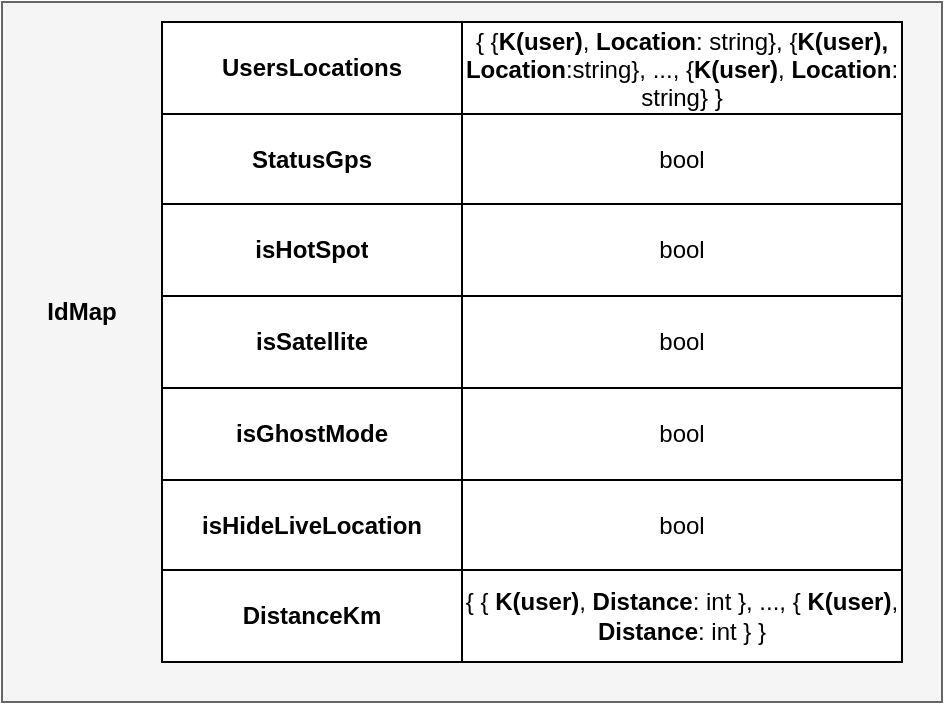 <mxfile version="22.0.8" type="github">
  <diagram name="Page-1" id="NSEVCT-KlcVan4K2TIxu">
    <mxGraphModel dx="1152" dy="481" grid="1" gridSize="10" guides="1" tooltips="1" connect="1" arrows="1" fold="1" page="1" pageScale="1" pageWidth="1169" pageHeight="827" math="0" shadow="0">
      <root>
        <mxCell id="0" />
        <mxCell id="1" parent="0" />
        <mxCell id="NczhQqMUhUctfnEddbFB-1" value="" style="rounded=0;whiteSpace=wrap;html=1;fillColor=#f5f5f5;fontColor=#333333;strokeColor=#666666;" parent="1" vertex="1">
          <mxGeometry x="310" y="110" width="470" height="350" as="geometry" />
        </mxCell>
        <mxCell id="NczhQqMUhUctfnEddbFB-2" value="&lt;b&gt;IdMap&lt;/b&gt;" style="text;html=1;strokeColor=none;fillColor=none;align=center;verticalAlign=middle;whiteSpace=wrap;rounded=0;" parent="1" vertex="1">
          <mxGeometry x="320" y="250" width="60" height="30" as="geometry" />
        </mxCell>
        <mxCell id="NczhQqMUhUctfnEddbFB-16" value="" style="shape=table;startSize=0;container=1;collapsible=0;childLayout=tableLayout;" parent="1" vertex="1">
          <mxGeometry x="390" y="120" width="370" height="320" as="geometry" />
        </mxCell>
        <mxCell id="NczhQqMUhUctfnEddbFB-17" value="" style="shape=tableRow;horizontal=0;startSize=0;swimlaneHead=0;swimlaneBody=0;strokeColor=inherit;top=0;left=0;bottom=0;right=0;collapsible=0;dropTarget=0;fillColor=none;points=[[0,0.5],[1,0.5]];portConstraint=eastwest;" parent="NczhQqMUhUctfnEddbFB-16" vertex="1">
          <mxGeometry width="370" height="46" as="geometry" />
        </mxCell>
        <mxCell id="NczhQqMUhUctfnEddbFB-18" value="&lt;b&gt;UsersLocations&lt;/b&gt;" style="shape=partialRectangle;html=1;whiteSpace=wrap;connectable=0;strokeColor=inherit;overflow=hidden;fillColor=none;top=0;left=0;bottom=0;right=0;pointerEvents=1;" parent="NczhQqMUhUctfnEddbFB-17" vertex="1">
          <mxGeometry width="150" height="46" as="geometry">
            <mxRectangle width="150" height="46" as="alternateBounds" />
          </mxGeometry>
        </mxCell>
        <mxCell id="NczhQqMUhUctfnEddbFB-19" value="{ {&lt;b&gt;K(user)&lt;/b&gt;, &lt;b&gt;Location&lt;/b&gt;: string}, {&lt;b&gt;K(user), Location&lt;/b&gt;:string}, ..., {&lt;b&gt;K(user)&lt;/b&gt;,&amp;nbsp;&lt;b&gt;Location&lt;/b&gt;: string} }" style="shape=partialRectangle;html=1;whiteSpace=wrap;connectable=0;strokeColor=inherit;overflow=hidden;fillColor=none;top=0;left=0;bottom=0;right=0;pointerEvents=1;" parent="NczhQqMUhUctfnEddbFB-17" vertex="1">
          <mxGeometry x="150" width="220" height="46" as="geometry">
            <mxRectangle width="220" height="46" as="alternateBounds" />
          </mxGeometry>
        </mxCell>
        <mxCell id="NczhQqMUhUctfnEddbFB-20" value="" style="shape=tableRow;horizontal=0;startSize=0;swimlaneHead=0;swimlaneBody=0;strokeColor=inherit;top=0;left=0;bottom=0;right=0;collapsible=0;dropTarget=0;fillColor=none;points=[[0,0.5],[1,0.5]];portConstraint=eastwest;" parent="NczhQqMUhUctfnEddbFB-16" vertex="1">
          <mxGeometry y="46" width="370" height="45" as="geometry" />
        </mxCell>
        <mxCell id="NczhQqMUhUctfnEddbFB-21" value="&lt;b&gt;StatusGps&lt;/b&gt;" style="shape=partialRectangle;html=1;whiteSpace=wrap;connectable=0;strokeColor=inherit;overflow=hidden;fillColor=none;top=0;left=0;bottom=0;right=0;pointerEvents=1;" parent="NczhQqMUhUctfnEddbFB-20" vertex="1">
          <mxGeometry width="150" height="45" as="geometry">
            <mxRectangle width="150" height="45" as="alternateBounds" />
          </mxGeometry>
        </mxCell>
        <mxCell id="NczhQqMUhUctfnEddbFB-22" value="bool" style="shape=partialRectangle;html=1;whiteSpace=wrap;connectable=0;strokeColor=inherit;overflow=hidden;fillColor=none;top=0;left=0;bottom=0;right=0;pointerEvents=1;" parent="NczhQqMUhUctfnEddbFB-20" vertex="1">
          <mxGeometry x="150" width="220" height="45" as="geometry">
            <mxRectangle width="220" height="45" as="alternateBounds" />
          </mxGeometry>
        </mxCell>
        <mxCell id="NczhQqMUhUctfnEddbFB-23" value="" style="shape=tableRow;horizontal=0;startSize=0;swimlaneHead=0;swimlaneBody=0;strokeColor=inherit;top=0;left=0;bottom=0;right=0;collapsible=0;dropTarget=0;fillColor=none;points=[[0,0.5],[1,0.5]];portConstraint=eastwest;" parent="NczhQqMUhUctfnEddbFB-16" vertex="1">
          <mxGeometry y="91" width="370" height="46" as="geometry" />
        </mxCell>
        <mxCell id="NczhQqMUhUctfnEddbFB-24" value="&lt;b&gt;isHotSpot&lt;/b&gt;" style="shape=partialRectangle;html=1;whiteSpace=wrap;connectable=0;strokeColor=inherit;overflow=hidden;fillColor=none;top=0;left=0;bottom=0;right=0;pointerEvents=1;" parent="NczhQqMUhUctfnEddbFB-23" vertex="1">
          <mxGeometry width="150" height="46" as="geometry">
            <mxRectangle width="150" height="46" as="alternateBounds" />
          </mxGeometry>
        </mxCell>
        <mxCell id="NczhQqMUhUctfnEddbFB-25" value="bool" style="shape=partialRectangle;html=1;whiteSpace=wrap;connectable=0;strokeColor=inherit;overflow=hidden;fillColor=none;top=0;left=0;bottom=0;right=0;pointerEvents=1;" parent="NczhQqMUhUctfnEddbFB-23" vertex="1">
          <mxGeometry x="150" width="220" height="46" as="geometry">
            <mxRectangle width="220" height="46" as="alternateBounds" />
          </mxGeometry>
        </mxCell>
        <mxCell id="NczhQqMUhUctfnEddbFB-26" value="" style="shape=tableRow;horizontal=0;startSize=0;swimlaneHead=0;swimlaneBody=0;strokeColor=inherit;top=0;left=0;bottom=0;right=0;collapsible=0;dropTarget=0;fillColor=none;points=[[0,0.5],[1,0.5]];portConstraint=eastwest;" parent="NczhQqMUhUctfnEddbFB-16" vertex="1">
          <mxGeometry y="137" width="370" height="46" as="geometry" />
        </mxCell>
        <mxCell id="NczhQqMUhUctfnEddbFB-27" value="&lt;b&gt;isSatellite&lt;/b&gt;" style="shape=partialRectangle;html=1;whiteSpace=wrap;connectable=0;strokeColor=inherit;overflow=hidden;fillColor=none;top=0;left=0;bottom=0;right=0;pointerEvents=1;" parent="NczhQqMUhUctfnEddbFB-26" vertex="1">
          <mxGeometry width="150" height="46" as="geometry">
            <mxRectangle width="150" height="46" as="alternateBounds" />
          </mxGeometry>
        </mxCell>
        <mxCell id="NczhQqMUhUctfnEddbFB-28" value="bool" style="shape=partialRectangle;html=1;whiteSpace=wrap;connectable=0;strokeColor=inherit;overflow=hidden;fillColor=none;top=0;left=0;bottom=0;right=0;pointerEvents=1;" parent="NczhQqMUhUctfnEddbFB-26" vertex="1">
          <mxGeometry x="150" width="220" height="46" as="geometry">
            <mxRectangle width="220" height="46" as="alternateBounds" />
          </mxGeometry>
        </mxCell>
        <mxCell id="NczhQqMUhUctfnEddbFB-29" value="" style="shape=tableRow;horizontal=0;startSize=0;swimlaneHead=0;swimlaneBody=0;strokeColor=inherit;top=0;left=0;bottom=0;right=0;collapsible=0;dropTarget=0;fillColor=none;points=[[0,0.5],[1,0.5]];portConstraint=eastwest;" parent="NczhQqMUhUctfnEddbFB-16" vertex="1">
          <mxGeometry y="183" width="370" height="46" as="geometry" />
        </mxCell>
        <mxCell id="NczhQqMUhUctfnEddbFB-30" value="&lt;b&gt;isGhostMode&lt;/b&gt;" style="shape=partialRectangle;html=1;whiteSpace=wrap;connectable=0;strokeColor=inherit;overflow=hidden;fillColor=none;top=0;left=0;bottom=0;right=0;pointerEvents=1;" parent="NczhQqMUhUctfnEddbFB-29" vertex="1">
          <mxGeometry width="150" height="46" as="geometry">
            <mxRectangle width="150" height="46" as="alternateBounds" />
          </mxGeometry>
        </mxCell>
        <mxCell id="NczhQqMUhUctfnEddbFB-31" value="bool" style="shape=partialRectangle;html=1;whiteSpace=wrap;connectable=0;strokeColor=inherit;overflow=hidden;fillColor=none;top=0;left=0;bottom=0;right=0;pointerEvents=1;" parent="NczhQqMUhUctfnEddbFB-29" vertex="1">
          <mxGeometry x="150" width="220" height="46" as="geometry">
            <mxRectangle width="220" height="46" as="alternateBounds" />
          </mxGeometry>
        </mxCell>
        <mxCell id="NczhQqMUhUctfnEddbFB-32" value="" style="shape=tableRow;horizontal=0;startSize=0;swimlaneHead=0;swimlaneBody=0;strokeColor=inherit;top=0;left=0;bottom=0;right=0;collapsible=0;dropTarget=0;fillColor=none;points=[[0,0.5],[1,0.5]];portConstraint=eastwest;" parent="NczhQqMUhUctfnEddbFB-16" vertex="1">
          <mxGeometry y="229" width="370" height="45" as="geometry" />
        </mxCell>
        <mxCell id="NczhQqMUhUctfnEddbFB-33" value="&lt;b&gt;isHideLiveLocation&lt;/b&gt;" style="shape=partialRectangle;html=1;whiteSpace=wrap;connectable=0;strokeColor=inherit;overflow=hidden;fillColor=none;top=0;left=0;bottom=0;right=0;pointerEvents=1;" parent="NczhQqMUhUctfnEddbFB-32" vertex="1">
          <mxGeometry width="150" height="45" as="geometry">
            <mxRectangle width="150" height="45" as="alternateBounds" />
          </mxGeometry>
        </mxCell>
        <mxCell id="NczhQqMUhUctfnEddbFB-34" value="bool" style="shape=partialRectangle;html=1;whiteSpace=wrap;connectable=0;strokeColor=inherit;overflow=hidden;fillColor=none;top=0;left=0;bottom=0;right=0;pointerEvents=1;" parent="NczhQqMUhUctfnEddbFB-32" vertex="1">
          <mxGeometry x="150" width="220" height="45" as="geometry">
            <mxRectangle width="220" height="45" as="alternateBounds" />
          </mxGeometry>
        </mxCell>
        <mxCell id="JWAVFtU6VTMZbHZiVq6Q-1" value="" style="shape=tableRow;horizontal=0;startSize=0;swimlaneHead=0;swimlaneBody=0;strokeColor=inherit;top=0;left=0;bottom=0;right=0;collapsible=0;dropTarget=0;fillColor=none;points=[[0,0.5],[1,0.5]];portConstraint=eastwest;" parent="NczhQqMUhUctfnEddbFB-16" vertex="1">
          <mxGeometry y="274" width="370" height="46" as="geometry" />
        </mxCell>
        <mxCell id="JWAVFtU6VTMZbHZiVq6Q-2" value="&lt;b&gt;DistanceKm&lt;/b&gt;" style="shape=partialRectangle;html=1;whiteSpace=wrap;connectable=0;strokeColor=inherit;overflow=hidden;fillColor=none;top=0;left=0;bottom=0;right=0;pointerEvents=1;" parent="JWAVFtU6VTMZbHZiVq6Q-1" vertex="1">
          <mxGeometry width="150" height="46" as="geometry">
            <mxRectangle width="150" height="46" as="alternateBounds" />
          </mxGeometry>
        </mxCell>
        <mxCell id="JWAVFtU6VTMZbHZiVq6Q-3" value="{ { &lt;b&gt;K(user)&lt;/b&gt;, &lt;b&gt;Distance&lt;/b&gt;: int }, ...,&amp;nbsp;{ &lt;b&gt;K(user)&lt;/b&gt;, &lt;b&gt;Distance&lt;/b&gt;: int } }" style="shape=partialRectangle;html=1;whiteSpace=wrap;connectable=0;strokeColor=inherit;overflow=hidden;fillColor=none;top=0;left=0;bottom=0;right=0;pointerEvents=1;" parent="JWAVFtU6VTMZbHZiVq6Q-1" vertex="1">
          <mxGeometry x="150" width="220" height="46" as="geometry">
            <mxRectangle width="220" height="46" as="alternateBounds" />
          </mxGeometry>
        </mxCell>
      </root>
    </mxGraphModel>
  </diagram>
</mxfile>
